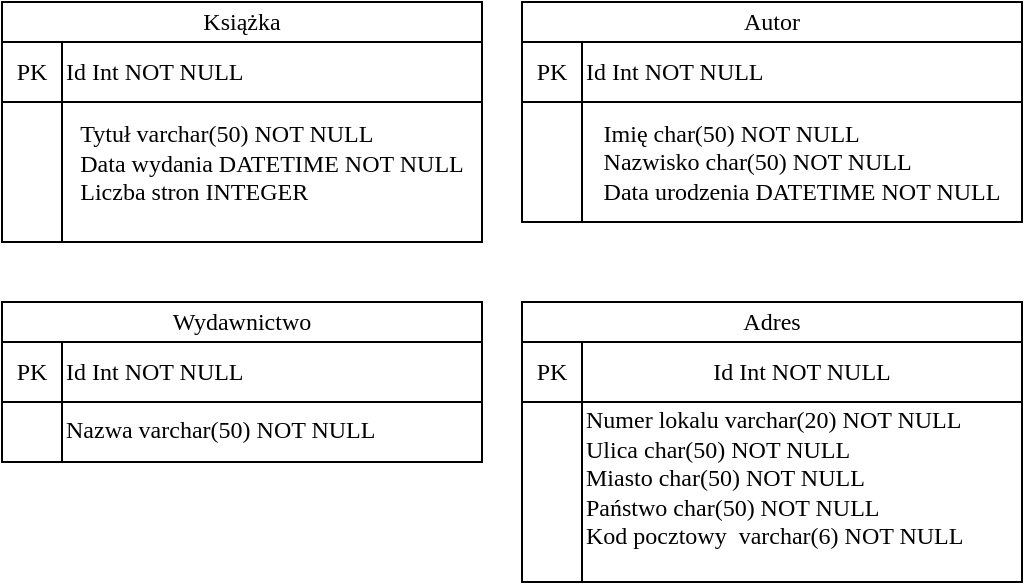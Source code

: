 <mxfile version="21.0.2" type="device"><diagram id="R2lEEEUBdFMjLlhIrx00" name="Page-1"><mxGraphModel dx="1301" dy="578" grid="1" gridSize="10" guides="1" tooltips="1" connect="1" arrows="1" fold="1" page="1" pageScale="1" pageWidth="850" pageHeight="1100" math="0" shadow="0" extFonts="Permanent Marker^https://fonts.googleapis.com/css?family=Permanent+Marker"><root><mxCell id="0"/><mxCell id="1" parent="0"/><mxCell id="ohXDh2Vm2sbx_lkRnUhf-1" value="&lt;div align=&quot;left&quot;&gt;&amp;nbsp;&lt;span style=&quot;white-space: pre;&quot;&gt;&#9;&lt;/span&gt;&lt;br&gt;&lt;/div&gt;&lt;div align=&quot;left&quot;&gt;&lt;br&gt;&lt;/div&gt;&lt;div align=&quot;left&quot;&gt;Tytuł varchar(50) NOT NULL&lt;/div&gt;&lt;div align=&quot;left&quot;&gt;Data wydania DATETIME NOT NULL&lt;/div&gt;&lt;div align=&quot;left&quot;&gt;Liczba stron INTEGER &lt;br&gt;&lt;/div&gt;&lt;blockquote&gt;&lt;div align=&quot;center&quot;&gt;&lt;br&gt;&lt;/div&gt;&lt;/blockquote&gt;" style="rounded=0;whiteSpace=wrap;html=1;align=center;fontFamily=Times New Roman;" vertex="1" parent="1"><mxGeometry x="70" y="90" width="210" height="70" as="geometry"/></mxCell><mxCell id="ohXDh2Vm2sbx_lkRnUhf-2" value="&lt;div&gt;Książka&lt;/div&gt;" style="rounded=0;whiteSpace=wrap;html=1;fontFamily=Times New Roman;" vertex="1" parent="1"><mxGeometry x="40" y="40" width="240" height="20" as="geometry"/></mxCell><mxCell id="ohXDh2Vm2sbx_lkRnUhf-3" value="" style="rounded=0;whiteSpace=wrap;html=1;fontFamily=Times New Roman;" vertex="1" parent="1"><mxGeometry x="40" y="90" width="30" height="70" as="geometry"/></mxCell><mxCell id="ohXDh2Vm2sbx_lkRnUhf-4" value="&lt;div align=&quot;left&quot;&gt;Id Int NOT NULL&lt;/div&gt;" style="rounded=0;whiteSpace=wrap;html=1;align=left;fontFamily=Times New Roman;" vertex="1" parent="1"><mxGeometry x="70" y="60" width="210" height="30" as="geometry"/></mxCell><mxCell id="ohXDh2Vm2sbx_lkRnUhf-5" value="PK" style="rounded=0;whiteSpace=wrap;html=1;fontFamily=Times New Roman;" vertex="1" parent="1"><mxGeometry x="40" y="60" width="30" height="30" as="geometry"/></mxCell><mxCell id="ohXDh2Vm2sbx_lkRnUhf-6" value="&lt;div align=&quot;left&quot;&gt;Imię char(50) NOT NULL&lt;/div&gt;&lt;div align=&quot;left&quot;&gt;Nazwisko char(50) NOT NULL&lt;/div&gt;&lt;div align=&quot;left&quot;&gt;Data urodzenia DATETIME NOT NULL&lt;br&gt;&lt;/div&gt;" style="rounded=0;whiteSpace=wrap;html=1;fontFamily=Times New Roman;" vertex="1" parent="1"><mxGeometry x="330" y="90" width="220" height="60" as="geometry"/></mxCell><mxCell id="ohXDh2Vm2sbx_lkRnUhf-8" value="&lt;div&gt;Autor&lt;/div&gt;" style="rounded=0;whiteSpace=wrap;html=1;fontFamily=Times New Roman;" vertex="1" parent="1"><mxGeometry x="300" y="40" width="250" height="20" as="geometry"/></mxCell><mxCell id="ohXDh2Vm2sbx_lkRnUhf-9" value="" style="rounded=0;whiteSpace=wrap;html=1;fontFamily=Times New Roman;" vertex="1" parent="1"><mxGeometry x="300" y="90" width="30" height="60" as="geometry"/></mxCell><mxCell id="ohXDh2Vm2sbx_lkRnUhf-10" value="PK" style="rounded=0;whiteSpace=wrap;html=1;fontFamily=Times New Roman;" vertex="1" parent="1"><mxGeometry x="300" y="60" width="30" height="30" as="geometry"/></mxCell><mxCell id="ohXDh2Vm2sbx_lkRnUhf-11" value="Id Int NOT NULL" style="rounded=0;whiteSpace=wrap;html=1;align=left;fontFamily=Times New Roman;" vertex="1" parent="1"><mxGeometry x="330" y="60" width="220" height="30" as="geometry"/></mxCell><mxCell id="ohXDh2Vm2sbx_lkRnUhf-12" value="&lt;div&gt;Nazwa varchar(50) NOT NULL&lt;/div&gt;" style="rounded=0;whiteSpace=wrap;html=1;align=left;fontFamily=Times New Roman;verticalAlign=top;" vertex="1" parent="1"><mxGeometry x="70" y="240" width="210" height="30" as="geometry"/></mxCell><mxCell id="ohXDh2Vm2sbx_lkRnUhf-13" value="Wydawnictwo" style="rounded=0;whiteSpace=wrap;html=1;fontFamily=Times New Roman;" vertex="1" parent="1"><mxGeometry x="40" y="190" width="240" height="20" as="geometry"/></mxCell><mxCell id="ohXDh2Vm2sbx_lkRnUhf-14" value="&lt;div align=&quot;center&quot;&gt;PK&lt;span style=&quot;white-space: pre;&quot;&gt;&lt;/span&gt;&lt;/div&gt;" style="rounded=0;whiteSpace=wrap;html=1;fontFamily=Times New Roman;" vertex="1" parent="1"><mxGeometry x="40" y="210" width="30" height="30" as="geometry"/></mxCell><mxCell id="ohXDh2Vm2sbx_lkRnUhf-15" value="" style="rounded=0;whiteSpace=wrap;html=1;fontFamily=Times New Roman;" vertex="1" parent="1"><mxGeometry x="40" y="240" width="30" height="30" as="geometry"/></mxCell><mxCell id="ohXDh2Vm2sbx_lkRnUhf-16" value="Id Int NOT NULL" style="rounded=0;whiteSpace=wrap;html=1;align=left;fontFamily=Times New Roman;" vertex="1" parent="1"><mxGeometry x="70" y="210" width="210" height="30" as="geometry"/></mxCell><mxCell id="ohXDh2Vm2sbx_lkRnUhf-17" value="&lt;div&gt;Numer lokalu varchar(20) NOT NULL&lt;br&gt;Ulica char(50) NOT NULL&lt;/div&gt;&lt;div&gt;Miasto char(50) NOT NULL&lt;/div&gt;&lt;div&gt;Państwo char(50) NOT NULL&lt;/div&gt;&lt;div&gt;Kod pocztowy&amp;nbsp; varchar(6) NOT NULL&lt;br&gt;&lt;/div&gt;&lt;div&gt;&lt;br&gt;&lt;/div&gt;" style="rounded=0;whiteSpace=wrap;html=1;align=left;fontFamily=Times New Roman;" vertex="1" parent="1"><mxGeometry x="330" y="240" width="220" height="90" as="geometry"/></mxCell><mxCell id="ohXDh2Vm2sbx_lkRnUhf-18" value="Adres" style="rounded=0;whiteSpace=wrap;html=1;fontFamily=Times New Roman;" vertex="1" parent="1"><mxGeometry x="300" y="190" width="250" height="20" as="geometry"/></mxCell><mxCell id="ohXDh2Vm2sbx_lkRnUhf-19" value="PK" style="rounded=0;whiteSpace=wrap;html=1;fontFamily=Times New Roman;" vertex="1" parent="1"><mxGeometry x="300" y="210" width="30" height="30" as="geometry"/></mxCell><mxCell id="ohXDh2Vm2sbx_lkRnUhf-20" value="" style="rounded=0;whiteSpace=wrap;html=1;fontFamily=Times New Roman;" vertex="1" parent="1"><mxGeometry x="300" y="240" width="30" height="90" as="geometry"/></mxCell><mxCell id="ohXDh2Vm2sbx_lkRnUhf-21" value="Id Int NOT NULL" style="rounded=0;whiteSpace=wrap;html=1;fontFamily=Times New Roman;" vertex="1" parent="1"><mxGeometry x="330" y="210" width="220" height="30" as="geometry"/></mxCell></root></mxGraphModel></diagram></mxfile>